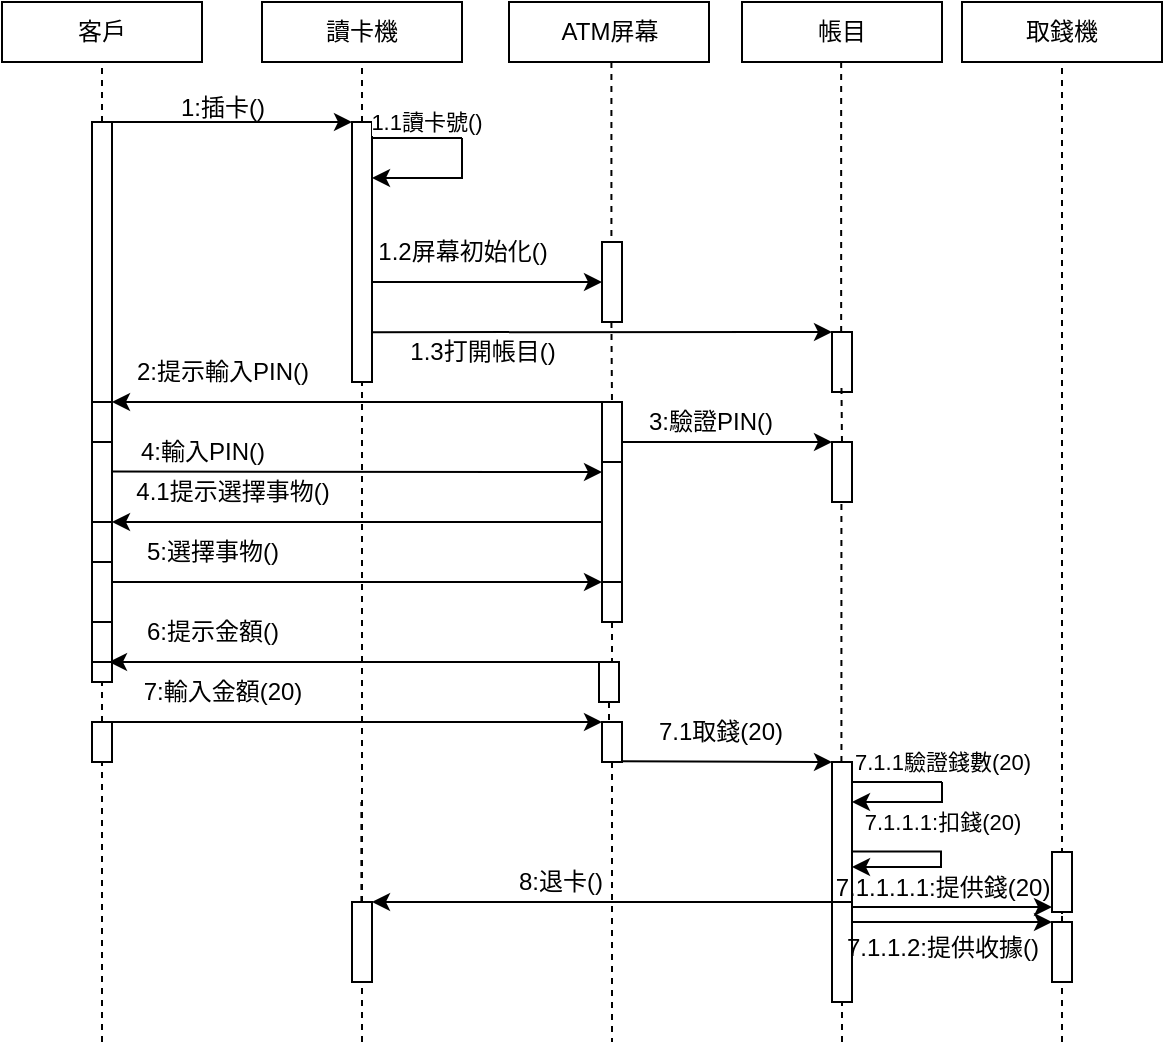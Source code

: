 <mxfile version="26.0.2">
  <diagram name="第 1 页" id="e5g9b-ZnYlDm0rSGBvWs">
    <mxGraphModel grid="1" page="1" gridSize="10" guides="1" tooltips="1" connect="1" arrows="1" fold="1" pageScale="1" pageWidth="827" pageHeight="1169" math="0" shadow="0">
      <root>
        <mxCell id="0" />
        <mxCell id="1" parent="0" />
        <mxCell id="4tK40up8DokBDBoEPIN_-100" value="&lt;span style=&quot;font-size: 11px; background-color: rgb(255, 255, 255);&quot;&gt;7.1.1.1:扣錢(20)&lt;/span&gt;" style="text;html=1;align=center;verticalAlign=middle;resizable=0;points=[];autosize=1;strokeColor=none;fillColor=none;" vertex="1" parent="1">
          <mxGeometry x="480" y="435" width="100" height="30" as="geometry" />
        </mxCell>
        <mxCell id="4tK40up8DokBDBoEPIN_-4" value="客戶" style="rounded=0;whiteSpace=wrap;html=1;" vertex="1" parent="1">
          <mxGeometry x="60" y="40" width="100" height="30" as="geometry" />
        </mxCell>
        <mxCell id="4tK40up8DokBDBoEPIN_-5" value="取錢機" style="rounded=0;whiteSpace=wrap;html=1;" vertex="1" parent="1">
          <mxGeometry x="540" y="40" width="100" height="30" as="geometry" />
        </mxCell>
        <mxCell id="4tK40up8DokBDBoEPIN_-6" value="帳目" style="rounded=0;whiteSpace=wrap;html=1;" vertex="1" parent="1">
          <mxGeometry x="430" y="40" width="100" height="30" as="geometry" />
        </mxCell>
        <mxCell id="4tK40up8DokBDBoEPIN_-7" value="ATM屏幕" style="rounded=0;whiteSpace=wrap;html=1;" vertex="1" parent="1">
          <mxGeometry x="313.5" y="40" width="100" height="30" as="geometry" />
        </mxCell>
        <mxCell id="4tK40up8DokBDBoEPIN_-8" value="讀卡機" style="rounded=0;whiteSpace=wrap;html=1;" vertex="1" parent="1">
          <mxGeometry x="190" y="40" width="100" height="30" as="geometry" />
        </mxCell>
        <mxCell id="4tK40up8DokBDBoEPIN_-10" value="" style="endArrow=none;dashed=1;html=1;rounded=0;entryX=0.25;entryY=1;entryDx=0;entryDy=0;" edge="1" parent="1">
          <mxGeometry width="50" height="50" relative="1" as="geometry">
            <mxPoint x="110" y="100" as="sourcePoint" />
            <mxPoint x="110" y="70" as="targetPoint" />
          </mxGeometry>
        </mxCell>
        <mxCell id="4tK40up8DokBDBoEPIN_-15" value="" style="endArrow=none;dashed=1;html=1;rounded=0;entryX=0.5;entryY=1;entryDx=0;entryDy=0;" edge="1" parent="1" target="4tK40up8DokBDBoEPIN_-8">
          <mxGeometry width="50" height="50" relative="1" as="geometry">
            <mxPoint x="240" y="100" as="sourcePoint" />
            <mxPoint x="120" y="80" as="targetPoint" />
            <Array as="points">
              <mxPoint x="240" y="90" />
            </Array>
          </mxGeometry>
        </mxCell>
        <mxCell id="4tK40up8DokBDBoEPIN_-16" value="" style="endArrow=none;dashed=1;html=1;rounded=0;" edge="1" parent="1">
          <mxGeometry width="50" height="50" relative="1" as="geometry">
            <mxPoint x="364.71" y="70" as="sourcePoint" />
            <mxPoint x="364.71" y="160" as="targetPoint" />
          </mxGeometry>
        </mxCell>
        <mxCell id="4tK40up8DokBDBoEPIN_-17" value="" style="endArrow=none;dashed=1;html=1;rounded=0;entryX=0.25;entryY=1;entryDx=0;entryDy=0;" edge="1" parent="1" source="4tK40up8DokBDBoEPIN_-34">
          <mxGeometry width="50" height="50" relative="1" as="geometry">
            <mxPoint x="480" y="190" as="sourcePoint" />
            <mxPoint x="479.58" y="70" as="targetPoint" />
          </mxGeometry>
        </mxCell>
        <mxCell id="4tK40up8DokBDBoEPIN_-18" value="" style="endArrow=none;dashed=1;html=1;rounded=0;entryX=0.5;entryY=1;entryDx=0;entryDy=0;" edge="1" parent="1" target="4tK40up8DokBDBoEPIN_-5">
          <mxGeometry width="50" height="50" relative="1" as="geometry">
            <mxPoint x="590" y="520" as="sourcePoint" />
            <mxPoint x="150" y="110" as="targetPoint" />
          </mxGeometry>
        </mxCell>
        <mxCell id="4tK40up8DokBDBoEPIN_-22" style="edgeStyle=elbowEdgeStyle;rounded=0;orthogonalLoop=1;jettySize=auto;html=1;elbow=vertical;curved=0;" edge="1" parent="1">
          <mxGeometry relative="1" as="geometry">
            <mxPoint x="235" y="100.0" as="targetPoint" />
            <mxPoint x="115" y="100.0" as="sourcePoint" />
          </mxGeometry>
        </mxCell>
        <mxCell id="4tK40up8DokBDBoEPIN_-20" value="" style="html=1;points=[];perimeter=orthogonalPerimeter;outlineConnect=0;targetShapes=umlLifeline;portConstraint=eastwest;newEdgeStyle={&quot;edgeStyle&quot;:&quot;elbowEdgeStyle&quot;,&quot;elbow&quot;:&quot;vertical&quot;,&quot;curved&quot;:0,&quot;rounded&quot;:0};" vertex="1" parent="1">
          <mxGeometry x="105" y="100" width="10" height="280" as="geometry" />
        </mxCell>
        <mxCell id="4tK40up8DokBDBoEPIN_-32" style="edgeStyle=elbowEdgeStyle;rounded=0;orthogonalLoop=1;jettySize=auto;html=1;elbow=vertical;curved=0;" edge="1" parent="1" source="4tK40up8DokBDBoEPIN_-21" target="4tK40up8DokBDBoEPIN_-31">
          <mxGeometry relative="1" as="geometry" />
        </mxCell>
        <mxCell id="4tK40up8DokBDBoEPIN_-35" style="edgeStyle=elbowEdgeStyle;rounded=0;orthogonalLoop=1;jettySize=auto;html=1;elbow=vertical;curved=0;" edge="1" parent="1">
          <mxGeometry relative="1" as="geometry">
            <mxPoint x="245" y="205.088" as="sourcePoint" />
            <mxPoint x="475" y="205.088" as="targetPoint" />
          </mxGeometry>
        </mxCell>
        <mxCell id="4tK40up8DokBDBoEPIN_-21" value="" style="html=1;points=[];perimeter=orthogonalPerimeter;outlineConnect=0;targetShapes=umlLifeline;portConstraint=eastwest;newEdgeStyle={&quot;edgeStyle&quot;:&quot;elbowEdgeStyle&quot;,&quot;elbow&quot;:&quot;vertical&quot;,&quot;curved&quot;:0,&quot;rounded&quot;:0};" vertex="1" parent="1">
          <mxGeometry x="235" y="100" width="10" height="130" as="geometry" />
        </mxCell>
        <mxCell id="4tK40up8DokBDBoEPIN_-23" value="1:插卡()" style="text;html=1;align=center;verticalAlign=middle;resizable=0;points=[];autosize=1;strokeColor=none;fillColor=none;" vertex="1" parent="1">
          <mxGeometry x="135" y="78" width="70" height="30" as="geometry" />
        </mxCell>
        <mxCell id="4tK40up8DokBDBoEPIN_-29" value="" style="group" connectable="0" vertex="1" parent="1">
          <mxGeometry x="290" y="108" height="20" as="geometry" />
        </mxCell>
        <mxCell id="4tK40up8DokBDBoEPIN_-28" value="" style="endArrow=none;html=1;rounded=0;" edge="1" parent="4tK40up8DokBDBoEPIN_-29" source="4tK40up8DokBDBoEPIN_-21">
          <mxGeometry width="50" height="50" relative="1" as="geometry">
            <mxPoint x="-50" y="50" as="sourcePoint" />
            <mxPoint as="targetPoint" />
          </mxGeometry>
        </mxCell>
        <mxCell id="4tK40up8DokBDBoEPIN_-30" value="1.1讀卡號()" style="edgeLabel;html=1;align=center;verticalAlign=middle;resizable=0;points=[];" connectable="0" vertex="1" parent="4tK40up8DokBDBoEPIN_-28">
          <mxGeometry x="0.209" y="-1" relative="1" as="geometry">
            <mxPoint y="-9" as="offset" />
          </mxGeometry>
        </mxCell>
        <mxCell id="4tK40up8DokBDBoEPIN_-24" style="edgeStyle=elbowEdgeStyle;rounded=0;orthogonalLoop=1;jettySize=auto;html=1;elbow=vertical;curved=0;movable=1;resizable=1;rotatable=1;deletable=1;editable=1;locked=0;connectable=1;" edge="1" parent="1">
          <mxGeometry relative="1" as="geometry">
            <mxPoint x="245" y="128" as="targetPoint" />
            <mxPoint x="290" y="108" as="sourcePoint" />
            <Array as="points">
              <mxPoint x="270" y="128" />
              <mxPoint x="290" y="138" />
              <mxPoint x="290" y="138" />
              <mxPoint x="290" y="118" />
              <mxPoint x="290" y="128" />
              <mxPoint x="290" y="128" />
              <mxPoint x="290" y="138" />
            </Array>
          </mxGeometry>
        </mxCell>
        <mxCell id="4tK40up8DokBDBoEPIN_-31" value="" style="html=1;points=[];perimeter=orthogonalPerimeter;outlineConnect=0;targetShapes=umlLifeline;portConstraint=eastwest;newEdgeStyle={&quot;edgeStyle&quot;:&quot;elbowEdgeStyle&quot;,&quot;elbow&quot;:&quot;vertical&quot;,&quot;curved&quot;:0,&quot;rounded&quot;:0};" vertex="1" parent="1">
          <mxGeometry x="360" y="160" width="10" height="40" as="geometry" />
        </mxCell>
        <mxCell id="4tK40up8DokBDBoEPIN_-33" value="1.2屏幕初始化()" style="text;html=1;align=center;verticalAlign=middle;resizable=0;points=[];autosize=1;strokeColor=none;fillColor=none;" vertex="1" parent="1">
          <mxGeometry x="235" y="150" width="110" height="30" as="geometry" />
        </mxCell>
        <mxCell id="4tK40up8DokBDBoEPIN_-34" value="" style="html=1;points=[];perimeter=orthogonalPerimeter;outlineConnect=0;targetShapes=umlLifeline;portConstraint=eastwest;newEdgeStyle={&quot;edgeStyle&quot;:&quot;elbowEdgeStyle&quot;,&quot;elbow&quot;:&quot;vertical&quot;,&quot;curved&quot;:0,&quot;rounded&quot;:0};" vertex="1" parent="1">
          <mxGeometry x="475" y="205" width="10" height="30" as="geometry" />
        </mxCell>
        <mxCell id="4tK40up8DokBDBoEPIN_-36" value="1.3打開帳目()" style="text;html=1;align=center;verticalAlign=middle;resizable=0;points=[];autosize=1;strokeColor=none;fillColor=none;" vertex="1" parent="1">
          <mxGeometry x="250" y="200" width="100" height="30" as="geometry" />
        </mxCell>
        <mxCell id="4tK40up8DokBDBoEPIN_-41" value="" style="endArrow=none;dashed=1;html=1;rounded=0;" edge="1" parent="1" source="4tK40up8DokBDBoEPIN_-43" target="4tK40up8DokBDBoEPIN_-21">
          <mxGeometry width="50" height="50" relative="1" as="geometry">
            <mxPoint x="240" y="360" as="sourcePoint" />
            <mxPoint x="239.71" y="240" as="targetPoint" />
          </mxGeometry>
        </mxCell>
        <mxCell id="4tK40up8DokBDBoEPIN_-42" value="" style="endArrow=none;dashed=1;html=1;rounded=0;" edge="1" parent="1" source="4tK40up8DokBDBoEPIN_-66" target="4tK40up8DokBDBoEPIN_-20">
          <mxGeometry width="50" height="50" relative="1" as="geometry">
            <mxPoint x="110" y="560" as="sourcePoint" />
            <mxPoint x="110" y="400" as="targetPoint" />
          </mxGeometry>
        </mxCell>
        <mxCell id="4tK40up8DokBDBoEPIN_-44" value="" style="endArrow=none;dashed=1;html=1;rounded=0;" edge="1" parent="1" source="4tK40up8DokBDBoEPIN_-43">
          <mxGeometry width="50" height="50" relative="1" as="geometry">
            <mxPoint x="240" y="560" as="sourcePoint" />
            <mxPoint x="239.71" y="440" as="targetPoint" />
          </mxGeometry>
        </mxCell>
        <mxCell id="4tK40up8DokBDBoEPIN_-45" value="" style="endArrow=none;dashed=1;html=1;rounded=0;" edge="1" parent="1">
          <mxGeometry width="50" height="50" relative="1" as="geometry">
            <mxPoint x="364.71" y="200" as="sourcePoint" />
            <mxPoint x="365" y="240" as="targetPoint" />
          </mxGeometry>
        </mxCell>
        <mxCell id="4tK40up8DokBDBoEPIN_-57" style="edgeStyle=elbowEdgeStyle;rounded=0;orthogonalLoop=1;jettySize=auto;html=1;elbow=vertical;curved=0;entryX=1.5;entryY=0.538;entryDx=0;entryDy=0;entryPerimeter=0;" edge="1" parent="1" source="4tK40up8DokBDBoEPIN_-47">
          <mxGeometry relative="1" as="geometry">
            <mxPoint x="115" y="240" as="targetPoint" />
            <mxPoint x="355" y="240.12" as="sourcePoint" />
            <Array as="points">
              <mxPoint x="360" y="240" />
            </Array>
          </mxGeometry>
        </mxCell>
        <mxCell id="4tK40up8DokBDBoEPIN_-67" style="edgeStyle=elbowEdgeStyle;rounded=0;orthogonalLoop=1;jettySize=auto;html=1;elbow=vertical;curved=0;" edge="1" parent="1" source="4tK40up8DokBDBoEPIN_-68">
          <mxGeometry relative="1" as="geometry">
            <mxPoint x="360" y="300" as="sourcePoint" />
            <mxPoint x="115" y="300" as="targetPoint" />
          </mxGeometry>
        </mxCell>
        <mxCell id="4tK40up8DokBDBoEPIN_-85" style="edgeStyle=elbowEdgeStyle;rounded=0;orthogonalLoop=1;jettySize=auto;html=1;elbow=vertical;curved=0;" edge="1" parent="1">
          <mxGeometry relative="1" as="geometry">
            <mxPoint x="475" y="260.0" as="targetPoint" />
            <mxPoint x="370" y="260.0" as="sourcePoint" />
          </mxGeometry>
        </mxCell>
        <mxCell id="4tK40up8DokBDBoEPIN_-47" value="" style="html=1;points=[];perimeter=orthogonalPerimeter;outlineConnect=0;targetShapes=umlLifeline;portConstraint=eastwest;newEdgeStyle={&quot;edgeStyle&quot;:&quot;elbowEdgeStyle&quot;,&quot;elbow&quot;:&quot;vertical&quot;,&quot;curved&quot;:0,&quot;rounded&quot;:0};" vertex="1" parent="1">
          <mxGeometry x="360" y="240" width="10" height="110" as="geometry" />
        </mxCell>
        <mxCell id="4tK40up8DokBDBoEPIN_-48" value="" style="endArrow=none;dashed=1;html=1;rounded=0;" edge="1" parent="1" source="4tK40up8DokBDBoEPIN_-74">
          <mxGeometry width="50" height="50" relative="1" as="geometry">
            <mxPoint x="364.71" y="470" as="sourcePoint" />
            <mxPoint x="365" y="560" as="targetPoint" />
          </mxGeometry>
        </mxCell>
        <mxCell id="4tK40up8DokBDBoEPIN_-49" value="" style="endArrow=none;dashed=1;html=1;rounded=0;entryX=0.25;entryY=1;entryDx=0;entryDy=0;" edge="1" parent="1">
          <mxGeometry width="50" height="50" relative="1" as="geometry">
            <mxPoint x="480" y="260" as="sourcePoint" />
            <mxPoint x="479.71" y="230" as="targetPoint" />
          </mxGeometry>
        </mxCell>
        <mxCell id="4tK40up8DokBDBoEPIN_-50" value="" style="html=1;points=[];perimeter=orthogonalPerimeter;outlineConnect=0;targetShapes=umlLifeline;portConstraint=eastwest;newEdgeStyle={&quot;edgeStyle&quot;:&quot;elbowEdgeStyle&quot;,&quot;elbow&quot;:&quot;vertical&quot;,&quot;curved&quot;:0,&quot;rounded&quot;:0};" vertex="1" parent="1">
          <mxGeometry x="475" y="260" width="10" height="30" as="geometry" />
        </mxCell>
        <mxCell id="4tK40up8DokBDBoEPIN_-51" value="" style="endArrow=none;dashed=1;html=1;rounded=0;entryX=0.25;entryY=1;entryDx=0;entryDy=0;" edge="1" parent="1" source="4tK40up8DokBDBoEPIN_-52">
          <mxGeometry width="50" height="50" relative="1" as="geometry">
            <mxPoint x="480" y="360" as="sourcePoint" />
            <mxPoint x="479.71" y="290" as="targetPoint" />
          </mxGeometry>
        </mxCell>
        <mxCell id="4tK40up8DokBDBoEPIN_-52" value="" style="html=1;points=[];perimeter=orthogonalPerimeter;outlineConnect=0;targetShapes=umlLifeline;portConstraint=eastwest;newEdgeStyle={&quot;edgeStyle&quot;:&quot;elbowEdgeStyle&quot;,&quot;elbow&quot;:&quot;vertical&quot;,&quot;curved&quot;:0,&quot;rounded&quot;:0};" vertex="1" parent="1">
          <mxGeometry x="475" y="420" width="10" height="90" as="geometry" />
        </mxCell>
        <mxCell id="4tK40up8DokBDBoEPIN_-53" value="" style="endArrow=none;dashed=1;html=1;rounded=0;" edge="1" parent="1" target="4tK40up8DokBDBoEPIN_-89">
          <mxGeometry width="50" height="50" relative="1" as="geometry">
            <mxPoint x="480" y="560" as="sourcePoint" />
            <mxPoint x="479.71" y="540" as="targetPoint" />
          </mxGeometry>
        </mxCell>
        <mxCell id="4tK40up8DokBDBoEPIN_-54" value="" style="html=1;points=[];perimeter=orthogonalPerimeter;outlineConnect=0;targetShapes=umlLifeline;portConstraint=eastwest;newEdgeStyle={&quot;edgeStyle&quot;:&quot;elbowEdgeStyle&quot;,&quot;elbow&quot;:&quot;vertical&quot;,&quot;curved&quot;:0,&quot;rounded&quot;:0};" vertex="1" parent="1">
          <mxGeometry x="585" y="465" width="10" height="30" as="geometry" />
        </mxCell>
        <mxCell id="4tK40up8DokBDBoEPIN_-56" value="" style="endArrow=none;dashed=1;html=1;rounded=0;" edge="1" parent="1" target="4tK40up8DokBDBoEPIN_-54">
          <mxGeometry width="50" height="50" relative="1" as="geometry">
            <mxPoint x="590" y="560" as="sourcePoint" />
            <mxPoint x="590" y="480" as="targetPoint" />
          </mxGeometry>
        </mxCell>
        <mxCell id="4tK40up8DokBDBoEPIN_-55" value="" style="html=1;points=[];perimeter=orthogonalPerimeter;outlineConnect=0;targetShapes=umlLifeline;portConstraint=eastwest;newEdgeStyle={&quot;edgeStyle&quot;:&quot;elbowEdgeStyle&quot;,&quot;elbow&quot;:&quot;vertical&quot;,&quot;curved&quot;:0,&quot;rounded&quot;:0};" vertex="1" parent="1">
          <mxGeometry x="585" y="500" width="10" height="30" as="geometry" />
        </mxCell>
        <mxCell id="4tK40up8DokBDBoEPIN_-58" value="2:提示輸入PIN()" style="text;html=1;align=center;verticalAlign=middle;resizable=0;points=[];autosize=1;strokeColor=none;fillColor=none;" vertex="1" parent="1">
          <mxGeometry x="115" y="210" width="110" height="30" as="geometry" />
        </mxCell>
        <mxCell id="4tK40up8DokBDBoEPIN_-59" value="" style="html=1;points=[];perimeter=orthogonalPerimeter;outlineConnect=0;targetShapes=umlLifeline;portConstraint=eastwest;newEdgeStyle={&quot;edgeStyle&quot;:&quot;elbowEdgeStyle&quot;,&quot;elbow&quot;:&quot;vertical&quot;,&quot;curved&quot;:0,&quot;rounded&quot;:0};" vertex="1" parent="1">
          <mxGeometry x="105" y="240" width="10" height="20" as="geometry" />
        </mxCell>
        <mxCell id="4tK40up8DokBDBoEPIN_-61" style="edgeStyle=elbowEdgeStyle;rounded=0;orthogonalLoop=1;jettySize=auto;html=1;elbow=vertical;curved=0;" edge="1" parent="1">
          <mxGeometry relative="1" as="geometry">
            <mxPoint x="115" y="274.8" as="sourcePoint" />
            <mxPoint x="360" y="274.8" as="targetPoint" />
          </mxGeometry>
        </mxCell>
        <mxCell id="4tK40up8DokBDBoEPIN_-60" value="" style="html=1;points=[];perimeter=orthogonalPerimeter;outlineConnect=0;targetShapes=umlLifeline;portConstraint=eastwest;newEdgeStyle={&quot;edgeStyle&quot;:&quot;elbowEdgeStyle&quot;,&quot;elbow&quot;:&quot;vertical&quot;,&quot;curved&quot;:0,&quot;rounded&quot;:0};" vertex="1" parent="1">
          <mxGeometry x="105" y="260" width="10" height="40" as="geometry" />
        </mxCell>
        <mxCell id="4tK40up8DokBDBoEPIN_-62" value="4:輸入PIN()" style="text;html=1;align=center;verticalAlign=middle;resizable=0;points=[];autosize=1;strokeColor=none;fillColor=none;" vertex="1" parent="1">
          <mxGeometry x="115" y="250" width="90" height="30" as="geometry" />
        </mxCell>
        <mxCell id="4tK40up8DokBDBoEPIN_-70" style="edgeStyle=elbowEdgeStyle;rounded=0;orthogonalLoop=1;jettySize=auto;html=1;elbow=vertical;curved=0;" edge="1" parent="1">
          <mxGeometry relative="1" as="geometry">
            <mxPoint x="115" y="330.0" as="sourcePoint" />
            <mxPoint x="360" y="330.0" as="targetPoint" />
          </mxGeometry>
        </mxCell>
        <mxCell id="4tK40up8DokBDBoEPIN_-63" value="" style="html=1;points=[];perimeter=orthogonalPerimeter;outlineConnect=0;targetShapes=umlLifeline;portConstraint=eastwest;newEdgeStyle={&quot;edgeStyle&quot;:&quot;elbowEdgeStyle&quot;,&quot;elbow&quot;:&quot;vertical&quot;,&quot;curved&quot;:0,&quot;rounded&quot;:0};" vertex="1" parent="1">
          <mxGeometry x="105" y="320" width="10" height="30" as="geometry" />
        </mxCell>
        <mxCell id="4tK40up8DokBDBoEPIN_-64" value="" style="html=1;points=[];perimeter=orthogonalPerimeter;outlineConnect=0;targetShapes=umlLifeline;portConstraint=eastwest;newEdgeStyle={&quot;edgeStyle&quot;:&quot;elbowEdgeStyle&quot;,&quot;elbow&quot;:&quot;vertical&quot;,&quot;curved&quot;:0,&quot;rounded&quot;:0};" vertex="1" parent="1">
          <mxGeometry x="105" y="300" width="10" height="20" as="geometry" />
        </mxCell>
        <mxCell id="4tK40up8DokBDBoEPIN_-65" value="" style="html=1;points=[];perimeter=orthogonalPerimeter;outlineConnect=0;targetShapes=umlLifeline;portConstraint=eastwest;newEdgeStyle={&quot;edgeStyle&quot;:&quot;elbowEdgeStyle&quot;,&quot;elbow&quot;:&quot;vertical&quot;,&quot;curved&quot;:0,&quot;rounded&quot;:0};" vertex="1" parent="1">
          <mxGeometry x="105" y="350" width="10" height="20" as="geometry" />
        </mxCell>
        <mxCell id="4tK40up8DokBDBoEPIN_-80" style="edgeStyle=elbowEdgeStyle;rounded=0;orthogonalLoop=1;jettySize=auto;html=1;elbow=vertical;curved=0;" edge="1" parent="1" source="4tK40up8DokBDBoEPIN_-66">
          <mxGeometry relative="1" as="geometry">
            <mxPoint x="360" y="400" as="targetPoint" />
          </mxGeometry>
        </mxCell>
        <mxCell id="4tK40up8DokBDBoEPIN_-69" value="" style="edgeStyle=elbowEdgeStyle;rounded=0;orthogonalLoop=1;jettySize=auto;html=1;elbow=vertical;curved=0;" edge="1" parent="1" target="4tK40up8DokBDBoEPIN_-64">
          <mxGeometry relative="1" as="geometry">
            <mxPoint x="360" y="300" as="sourcePoint" />
            <mxPoint x="115" y="300" as="targetPoint" />
          </mxGeometry>
        </mxCell>
        <mxCell id="4tK40up8DokBDBoEPIN_-68" value="4.1提示選擇事物()" style="text;html=1;align=center;verticalAlign=middle;resizable=0;points=[];autosize=1;strokeColor=none;fillColor=none;" vertex="1" parent="1">
          <mxGeometry x="115" y="270" width="120" height="30" as="geometry" />
        </mxCell>
        <mxCell id="4tK40up8DokBDBoEPIN_-71" value="5:選擇事物()" style="text;html=1;align=center;verticalAlign=middle;resizable=0;points=[];autosize=1;strokeColor=none;fillColor=none;" vertex="1" parent="1">
          <mxGeometry x="120" y="300" width="90" height="30" as="geometry" />
        </mxCell>
        <mxCell id="4tK40up8DokBDBoEPIN_-73" value="" style="html=1;points=[];perimeter=orthogonalPerimeter;outlineConnect=0;targetShapes=umlLifeline;portConstraint=eastwest;newEdgeStyle={&quot;edgeStyle&quot;:&quot;elbowEdgeStyle&quot;,&quot;elbow&quot;:&quot;vertical&quot;,&quot;curved&quot;:0,&quot;rounded&quot;:0};" vertex="1" parent="1">
          <mxGeometry x="360" y="270" width="10" height="60" as="geometry" />
        </mxCell>
        <mxCell id="4tK40up8DokBDBoEPIN_-76" value="" style="endArrow=none;dashed=1;html=1;rounded=0;" edge="1" parent="1" source="4tK40up8DokBDBoEPIN_-47" target="4tK40up8DokBDBoEPIN_-75">
          <mxGeometry width="50" height="50" relative="1" as="geometry">
            <mxPoint x="365" y="350" as="sourcePoint" />
            <mxPoint x="365" y="560" as="targetPoint" />
          </mxGeometry>
        </mxCell>
        <mxCell id="4tK40up8DokBDBoEPIN_-78" style="edgeStyle=elbowEdgeStyle;rounded=0;orthogonalLoop=1;jettySize=auto;html=1;elbow=vertical;curved=0;" edge="1" parent="1">
          <mxGeometry relative="1" as="geometry">
            <mxPoint x="358.5" y="370" as="sourcePoint" />
            <mxPoint x="113.5" y="370" as="targetPoint" />
          </mxGeometry>
        </mxCell>
        <mxCell id="4tK40up8DokBDBoEPIN_-75" value="" style="html=1;points=[];perimeter=orthogonalPerimeter;outlineConnect=0;targetShapes=umlLifeline;portConstraint=eastwest;newEdgeStyle={&quot;edgeStyle&quot;:&quot;elbowEdgeStyle&quot;,&quot;elbow&quot;:&quot;vertical&quot;,&quot;curved&quot;:0,&quot;rounded&quot;:0};" vertex="1" parent="1">
          <mxGeometry x="358.5" y="370" width="10" height="20" as="geometry" />
        </mxCell>
        <mxCell id="4tK40up8DokBDBoEPIN_-77" value="" style="endArrow=none;dashed=1;html=1;rounded=0;" edge="1" parent="1" source="4tK40up8DokBDBoEPIN_-75" target="4tK40up8DokBDBoEPIN_-74">
          <mxGeometry width="50" height="50" relative="1" as="geometry">
            <mxPoint x="365" y="370" as="sourcePoint" />
            <mxPoint x="365" y="560" as="targetPoint" />
          </mxGeometry>
        </mxCell>
        <mxCell id="4tK40up8DokBDBoEPIN_-87" style="edgeStyle=elbowEdgeStyle;rounded=0;orthogonalLoop=1;jettySize=auto;html=1;elbow=vertical;curved=0;" edge="1" parent="1" target="4tK40up8DokBDBoEPIN_-52">
          <mxGeometry relative="1" as="geometry">
            <mxPoint x="470" y="420" as="targetPoint" />
            <mxPoint x="368.5" y="419.6" as="sourcePoint" />
          </mxGeometry>
        </mxCell>
        <mxCell id="4tK40up8DokBDBoEPIN_-74" value="" style="html=1;points=[];perimeter=orthogonalPerimeter;outlineConnect=0;targetShapes=umlLifeline;portConstraint=eastwest;newEdgeStyle={&quot;edgeStyle&quot;:&quot;elbowEdgeStyle&quot;,&quot;elbow&quot;:&quot;vertical&quot;,&quot;curved&quot;:0,&quot;rounded&quot;:0};" vertex="1" parent="1">
          <mxGeometry x="360" y="400" width="10" height="20" as="geometry" />
        </mxCell>
        <mxCell id="4tK40up8DokBDBoEPIN_-79" value="6:提示金額()" style="text;html=1;align=center;verticalAlign=middle;resizable=0;points=[];autosize=1;strokeColor=none;fillColor=none;" vertex="1" parent="1">
          <mxGeometry x="120" y="340" width="90" height="30" as="geometry" />
        </mxCell>
        <mxCell id="4tK40up8DokBDBoEPIN_-82" value="" style="endArrow=none;dashed=1;html=1;rounded=0;" edge="1" parent="1" target="4tK40up8DokBDBoEPIN_-43">
          <mxGeometry width="50" height="50" relative="1" as="geometry">
            <mxPoint x="240" y="560" as="sourcePoint" />
            <mxPoint x="239.71" y="440" as="targetPoint" />
          </mxGeometry>
        </mxCell>
        <mxCell id="4tK40up8DokBDBoEPIN_-43" value="" style="html=1;points=[];perimeter=orthogonalPerimeter;outlineConnect=0;targetShapes=umlLifeline;portConstraint=eastwest;newEdgeStyle={&quot;edgeStyle&quot;:&quot;elbowEdgeStyle&quot;,&quot;elbow&quot;:&quot;vertical&quot;,&quot;curved&quot;:0,&quot;rounded&quot;:0};" vertex="1" parent="1">
          <mxGeometry x="235" y="490" width="10" height="40" as="geometry" />
        </mxCell>
        <mxCell id="4tK40up8DokBDBoEPIN_-83" value="7:輸入金額(20)" style="text;html=1;align=center;verticalAlign=middle;resizable=0;points=[];autosize=1;strokeColor=none;fillColor=none;" vertex="1" parent="1">
          <mxGeometry x="120" y="370" width="100" height="30" as="geometry" />
        </mxCell>
        <mxCell id="4tK40up8DokBDBoEPIN_-84" value="" style="endArrow=none;dashed=1;html=1;rounded=0;" edge="1" parent="1" target="4tK40up8DokBDBoEPIN_-66">
          <mxGeometry width="50" height="50" relative="1" as="geometry">
            <mxPoint x="110" y="560" as="sourcePoint" />
            <mxPoint x="110" y="380" as="targetPoint" />
          </mxGeometry>
        </mxCell>
        <mxCell id="4tK40up8DokBDBoEPIN_-66" value="" style="html=1;points=[];perimeter=orthogonalPerimeter;outlineConnect=0;targetShapes=umlLifeline;portConstraint=eastwest;newEdgeStyle={&quot;edgeStyle&quot;:&quot;elbowEdgeStyle&quot;,&quot;elbow&quot;:&quot;vertical&quot;,&quot;curved&quot;:0,&quot;rounded&quot;:0};" vertex="1" parent="1">
          <mxGeometry x="105" y="400" width="10" height="20" as="geometry" />
        </mxCell>
        <mxCell id="4tK40up8DokBDBoEPIN_-86" value="3:驗證PIN()" style="text;html=1;align=center;verticalAlign=middle;resizable=0;points=[];autosize=1;strokeColor=none;fillColor=none;" vertex="1" parent="1">
          <mxGeometry x="369" y="235" width="90" height="30" as="geometry" />
        </mxCell>
        <mxCell id="4tK40up8DokBDBoEPIN_-88" value="7.1取錢(20)" style="text;html=1;align=center;verticalAlign=middle;resizable=0;points=[];autosize=1;strokeColor=none;fillColor=none;" vertex="1" parent="1">
          <mxGeometry x="374" y="390" width="90" height="30" as="geometry" />
        </mxCell>
        <mxCell id="4tK40up8DokBDBoEPIN_-90" style="edgeStyle=elbowEdgeStyle;rounded=0;orthogonalLoop=1;jettySize=auto;html=1;elbow=vertical;curved=0;" edge="1" parent="1">
          <mxGeometry relative="1" as="geometry">
            <mxPoint x="245" y="490" as="targetPoint" />
            <mxPoint x="475" y="490" as="sourcePoint" />
          </mxGeometry>
        </mxCell>
        <mxCell id="4tK40up8DokBDBoEPIN_-102" style="edgeStyle=elbowEdgeStyle;rounded=0;orthogonalLoop=1;jettySize=auto;html=1;elbow=vertical;curved=0;" edge="1" parent="1" source="4tK40up8DokBDBoEPIN_-89" target="4tK40up8DokBDBoEPIN_-54">
          <mxGeometry relative="1" as="geometry" />
        </mxCell>
        <mxCell id="4tK40up8DokBDBoEPIN_-104" style="edgeStyle=elbowEdgeStyle;rounded=0;orthogonalLoop=1;jettySize=auto;html=1;elbow=vertical;curved=0;" edge="1" parent="1">
          <mxGeometry relative="1" as="geometry">
            <mxPoint x="485" y="500" as="sourcePoint" />
            <mxPoint x="585" y="500" as="targetPoint" />
          </mxGeometry>
        </mxCell>
        <mxCell id="4tK40up8DokBDBoEPIN_-89" value="" style="html=1;points=[];perimeter=orthogonalPerimeter;outlineConnect=0;targetShapes=umlLifeline;portConstraint=eastwest;newEdgeStyle={&quot;edgeStyle&quot;:&quot;elbowEdgeStyle&quot;,&quot;elbow&quot;:&quot;vertical&quot;,&quot;curved&quot;:0,&quot;rounded&quot;:0};" vertex="1" parent="1">
          <mxGeometry x="475" y="490" width="10" height="50" as="geometry" />
        </mxCell>
        <mxCell id="4tK40up8DokBDBoEPIN_-91" value="&lt;div&gt;&lt;br&gt;&lt;/div&gt;&lt;div&gt;&lt;br&gt;&lt;/div&gt;8:退卡()" style="text;html=1;align=center;verticalAlign=middle;resizable=0;points=[];autosize=1;strokeColor=none;fillColor=none;" vertex="1" parent="1">
          <mxGeometry x="304" y="435" width="70" height="60" as="geometry" />
        </mxCell>
        <mxCell id="4tK40up8DokBDBoEPIN_-93" value="" style="group" connectable="0" vertex="1" parent="1">
          <mxGeometry x="530" y="420" height="20" as="geometry" />
        </mxCell>
        <mxCell id="4tK40up8DokBDBoEPIN_-94" value="" style="endArrow=none;html=1;rounded=0;" edge="1" parent="4tK40up8DokBDBoEPIN_-93" source="4tK40up8DokBDBoEPIN_-52">
          <mxGeometry width="50" height="50" relative="1" as="geometry">
            <mxPoint x="-50" y="50" as="sourcePoint" />
            <mxPoint y="10" as="targetPoint" />
            <Array as="points">
              <mxPoint x="-20" y="10" />
            </Array>
          </mxGeometry>
        </mxCell>
        <mxCell id="4tK40up8DokBDBoEPIN_-95" value="7.1.1驗證錢數(20)" style="edgeLabel;html=1;align=center;verticalAlign=middle;resizable=0;points=[];" connectable="0" vertex="1" parent="4tK40up8DokBDBoEPIN_-94">
          <mxGeometry x="0.209" y="-1" relative="1" as="geometry">
            <mxPoint x="18" y="-11" as="offset" />
          </mxGeometry>
        </mxCell>
        <mxCell id="4tK40up8DokBDBoEPIN_-96" style="edgeStyle=elbowEdgeStyle;rounded=0;orthogonalLoop=1;jettySize=auto;html=1;elbow=vertical;curved=0;movable=1;resizable=1;rotatable=1;deletable=1;editable=1;locked=0;connectable=1;" edge="1" parent="1" target="4tK40up8DokBDBoEPIN_-52">
          <mxGeometry relative="1" as="geometry">
            <mxPoint x="485" y="450" as="targetPoint" />
            <mxPoint x="530" y="430" as="sourcePoint" />
            <Array as="points">
              <mxPoint x="530" y="440" />
              <mxPoint x="530" y="460" />
              <mxPoint x="530" y="460" />
              <mxPoint x="530" y="440" />
              <mxPoint x="530" y="450" />
              <mxPoint x="530" y="450" />
              <mxPoint x="530" y="460" />
            </Array>
          </mxGeometry>
        </mxCell>
        <mxCell id="4tK40up8DokBDBoEPIN_-97" style="edgeStyle=elbowEdgeStyle;rounded=0;orthogonalLoop=1;jettySize=auto;html=1;elbow=vertical;curved=0;movable=1;resizable=1;rotatable=1;deletable=1;editable=1;locked=0;connectable=1;exitX=0.495;exitY=0.998;exitDx=0;exitDy=0;exitPerimeter=0;" edge="1" parent="1" source="4tK40up8DokBDBoEPIN_-100">
          <mxGeometry relative="1" as="geometry">
            <mxPoint x="485" y="472.5" as="targetPoint" />
            <mxPoint x="530" y="457.5" as="sourcePoint" />
            <Array as="points">
              <mxPoint x="510" y="472.5" />
              <mxPoint x="530" y="482.5" />
              <mxPoint x="530" y="482.5" />
              <mxPoint x="530" y="462.5" />
              <mxPoint x="530" y="472.5" />
              <mxPoint x="530" y="472.5" />
              <mxPoint x="530" y="482.5" />
            </Array>
          </mxGeometry>
        </mxCell>
        <mxCell id="4tK40up8DokBDBoEPIN_-98" value="" style="endArrow=none;html=1;rounded=0;" edge="1" parent="1">
          <mxGeometry width="50" height="50" relative="1" as="geometry">
            <mxPoint x="485" y="464.77" as="sourcePoint" />
            <mxPoint x="530" y="464.77" as="targetPoint" />
            <Array as="points">
              <mxPoint x="510" y="464.77" />
            </Array>
          </mxGeometry>
        </mxCell>
        <mxCell id="4tK40up8DokBDBoEPIN_-103" value="7.1.1.1.1:提供錢(20)" style="text;html=1;align=center;verticalAlign=middle;resizable=0;points=[];autosize=1;strokeColor=none;fillColor=none;" vertex="1" parent="1">
          <mxGeometry x="465" y="468" width="130" height="30" as="geometry" />
        </mxCell>
        <mxCell id="4tK40up8DokBDBoEPIN_-105" value="7.1.1.2:提供收據()" style="text;html=1;align=center;verticalAlign=middle;resizable=0;points=[];autosize=1;strokeColor=none;fillColor=none;" vertex="1" parent="1">
          <mxGeometry x="470" y="498" width="120" height="30" as="geometry" />
        </mxCell>
      </root>
    </mxGraphModel>
  </diagram>
</mxfile>
